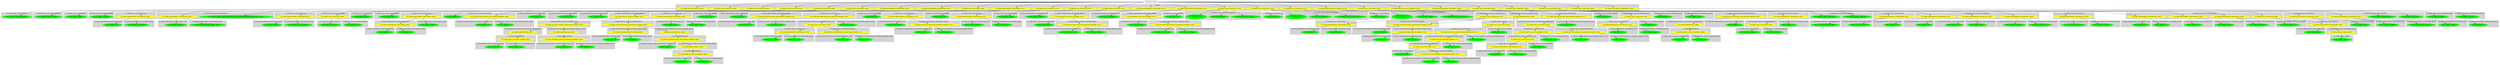 digraph {

subgraph cluster0 {
 node [style=filled,color=white];
 style=filled;
 color=lightgrey;
 label = "CT_PROG";

"NT_EXPR_CALL_FUNCTION_19636"
 [fillcolor = yellow]
"NT_EXPR_CALL_FUNCTION_19639"
 [fillcolor = yellow]
"NT_EXPR_CALL_FUNCTION_19642"
 [fillcolor = yellow]
"NT_EXPR_CALL_FUNCTION_19650"
 [fillcolor = yellow]
"NT_EXPR_CALL_FUNCTION_19657"
 [fillcolor = yellow]
"NT_EXPR_CALL_FUNCTION_19660"
 [fillcolor = yellow]
"NT_EXPR_ASSIGNMENT_OPETATORS_19670"
 [fillcolor = yellow]
"NT_EXPR_ASSIGNMENT_OPETATORS_19673"
 [fillcolor = yellow]
"NT_EXPR_CALL_FUNCTION_19696"
 [fillcolor = yellow]
"NT_EXPR_ASSIGNMENT_OPETATORS_19701"
 [fillcolor = yellow]
"NT_EXPR_CALL_FUNCTION_19706"
 [fillcolor = yellow]
"NT_EXPR_CALL_FUNCTION_19717"
 [fillcolor = yellow]
"NT_EXPR_CALL_FUNCTION_19724"
 [fillcolor = yellow]
"NT_EXPR_ASSIGNMENT_OPETATORS_19729"
 [fillcolor = yellow]
"NT_EXPR_ASSIGNMENT_OPETATORS_19736"
 [fillcolor = yellow]
"NT_EXPR_CALL_FUNCTION_19743"
 [fillcolor = yellow]
"NT_EXPR_CALL_FUNCTION_19748"
 [fillcolor = yellow]
"NT_EXPR_CALL_FUNCTION_19753"
 [fillcolor = yellow]
"NT_EXPR_MINUS_OR_PLUS_BINARY_19758"
 [fillcolor = yellow]
"NT_EXPR_CALL_FUNCTION_19780"
 [fillcolor = yellow]
"NT_EXPR_MINUS_OR_PLUS_BINARY_19795"
 [fillcolor = yellow]
"NT_EXPR_ASSIGNMENT_OPETATORS_19802"
 [fillcolor = yellow]
"NT_EXPR_CALL_FUNCTION_19810"
 [fillcolor = yellow]
"NT_EXPR_CALL_FUNCTION_19818"
 [fillcolor = yellow]
"NT_EXPR_CALL_FUNCTION_19831"
 [fillcolor = yellow]
"NT_EXPR_CALL_FUNCTION_19850"
 [fillcolor = yellow]
"NT_EXPR_DOLLAR_AT_OPERATORS_19859"
 [fillcolor = yellow]
}
"NT_PROG_19635"->"NT_EXPR_CALL_FUNCTION_19636"
subgraph cluster1 {
 node [style=filled,color=white];
 style=filled;
 color=lightgrey;
 label = "CT_EXPR_CALL_FUNCTION_ID";

"NT_ID_19637< install.packages >"
 [fillcolor = green]
}
subgraph cluster2 {
 node [style=filled,color=white];
 style=filled;
 color=lightgrey;
 label = "CT_EXPR_CALL_FUNCTION_PARAMS";

"NT_STRING_19638< metafor >"
 [fillcolor = green]
}
"NT_EXPR_CALL_FUNCTION_19636"->"NT_ID_19637< install.packages >"
"NT_EXPR_CALL_FUNCTION_19636"->"NT_STRING_19638< metafor >"
"NT_PROG_19635"->"NT_EXPR_CALL_FUNCTION_19639"
subgraph cluster3 {
 node [style=filled,color=white];
 style=filled;
 color=lightgrey;
 label = "CT_EXPR_CALL_FUNCTION_ID";

"NT_ID_19640< library >"
 [fillcolor = green]
}
subgraph cluster4 {
 node [style=filled,color=white];
 style=filled;
 color=lightgrey;
 label = "CT_EXPR_CALL_FUNCTION_PARAMS";

"NT_ID_19641< metafor >"
 [fillcolor = green]
}
"NT_EXPR_CALL_FUNCTION_19639"->"NT_ID_19640< library >"
"NT_EXPR_CALL_FUNCTION_19639"->"NT_ID_19641< metafor >"
"NT_PROG_19635"->"NT_EXPR_CALL_FUNCTION_19642"
subgraph cluster5 {
 node [style=filled,color=white];
 style=filled;
 color=lightgrey;
 label = "CT_EXPR_CALL_FUNCTION_ID";

"NT_EXPR_ASSIGNMENT_OPETATORS_19643"
 [fillcolor = yellow]
}
subgraph cluster6 {
 node [style=filled,color=white];
 style=filled;
 color=lightgrey;
 label = "CT_EXPR_CALL_FUNCTION_PARAMS";

"NT_STRING_19646< http://www.uvm.edu/~dhowell/methods8/DataFiles/Tab17-2.dat >"
 [fillcolor = green]
"NT_EXPR_ASSIGNMENT_OPETATORS_19647"
 [fillcolor = yellow]
}
"NT_EXPR_CALL_FUNCTION_19642"->"NT_EXPR_ASSIGNMENT_OPETATORS_19643"
subgraph cluster7 {
 node [style=filled,color=white];
 style=filled;
 color=lightgrey;
 label = "CT_EXPR_ASSIGNMENT_OPETATORS_LEFT";

"NT_ID_19644< dat >"
 [fillcolor = green]
}
subgraph cluster8 {
 node [style=filled,color=white];
 style=filled;
 color=lightgrey;
 label = "CT_EXPR_ASSIGNMENT_OPETATORS_RIGHT";

"NT_ID_19645< read.table >"
 [fillcolor = green]
}
"NT_EXPR_ASSIGNMENT_OPETATORS_19643"->"NT_ID_19644< dat >"
"NT_EXPR_ASSIGNMENT_OPETATORS_19643"->"NT_ID_19645< read.table >"
"NT_EXPR_CALL_FUNCTION_19642"->"NT_STRING_19646< http://www.uvm.edu/~dhowell/methods8/DataFiles/Tab17-2.dat >"
"NT_EXPR_CALL_FUNCTION_19642"->"NT_EXPR_ASSIGNMENT_OPETATORS_19647"
subgraph cluster9 {
 node [style=filled,color=white];
 style=filled;
 color=lightgrey;
 label = "CT_EXPR_ASSIGNMENT_OPETATORS_LEFT";

"NT_ID_19648< header >"
 [fillcolor = green]
}
subgraph cluster10 {
 node [style=filled,color=white];
 style=filled;
 color=lightgrey;
 label = "CT_EXPR_ASSIGNMENT_OPETATORS_RIGHT";

"NT_LITERALSPECIFIER_19649< TRUE >"
 [fillcolor = green]
}
"NT_EXPR_ASSIGNMENT_OPETATORS_19647"->"NT_ID_19648< header >"
"NT_EXPR_ASSIGNMENT_OPETATORS_19647"->"NT_LITERALSPECIFIER_19649< TRUE >"
"NT_PROG_19635"->"NT_EXPR_CALL_FUNCTION_19650"
subgraph cluster11 {
 node [style=filled,color=white];
 style=filled;
 color=lightgrey;
 label = "CT_EXPR_CALL_FUNCTION_ID";

"NT_EXPR_ASSIGNMENT_OPETATORS_19651"
 [fillcolor = yellow]
}
subgraph cluster12 {
 node [style=filled,color=white];
 style=filled;
 color=lightgrey;
 label = "CT_EXPR_CALL_FUNCTION_PARAMS";

"NT_EXPR_CALL_FUNCTION_19654"
 [fillcolor = yellow]
}
"NT_EXPR_CALL_FUNCTION_19650"->"NT_EXPR_ASSIGNMENT_OPETATORS_19651"
subgraph cluster13 {
 node [style=filled,color=white];
 style=filled;
 color=lightgrey;
 label = "CT_EXPR_ASSIGNMENT_OPETATORS_LEFT";

"NT_ID_19652< dat2 >"
 [fillcolor = green]
}
subgraph cluster14 {
 node [style=filled,color=white];
 style=filled;
 color=lightgrey;
 label = "CT_EXPR_ASSIGNMENT_OPETATORS_RIGHT";

"NT_ID_19653< as.data.frame >"
 [fillcolor = green]
}
"NT_EXPR_ASSIGNMENT_OPETATORS_19651"->"NT_ID_19652< dat2 >"
"NT_EXPR_ASSIGNMENT_OPETATORS_19651"->"NT_ID_19653< as.data.frame >"
"NT_EXPR_CALL_FUNCTION_19650"->"NT_EXPR_CALL_FUNCTION_19654"
subgraph cluster15 {
 node [style=filled,color=white];
 style=filled;
 color=lightgrey;
 label = "CT_EXPR_CALL_FUNCTION_ID";

"NT_ID_19655< na.omit >"
 [fillcolor = green]
}
subgraph cluster16 {
 node [style=filled,color=white];
 style=filled;
 color=lightgrey;
 label = "CT_EXPR_CALL_FUNCTION_PARAMS";

"NT_ID_19656< dat >"
 [fillcolor = green]
}
"NT_EXPR_CALL_FUNCTION_19654"->"NT_ID_19655< na.omit >"
"NT_EXPR_CALL_FUNCTION_19654"->"NT_ID_19656< dat >"
"NT_PROG_19635"->"NT_EXPR_CALL_FUNCTION_19657"
subgraph cluster17 {
 node [style=filled,color=white];
 style=filled;
 color=lightgrey;
 label = "CT_EXPR_CALL_FUNCTION_ID";

"NT_ID_19658< attach >"
 [fillcolor = green]
}
subgraph cluster18 {
 node [style=filled,color=white];
 style=filled;
 color=lightgrey;
 label = "CT_EXPR_CALL_FUNCTION_PARAMS";

"NT_ID_19659< dat2 >"
 [fillcolor = green]
}
"NT_EXPR_CALL_FUNCTION_19657"->"NT_ID_19658< attach >"
"NT_EXPR_CALL_FUNCTION_19657"->"NT_ID_19659< dat2 >"
"NT_PROG_19635"->"NT_EXPR_CALL_FUNCTION_19660"
subgraph cluster19 {
 node [style=filled,color=white];
 style=filled;
 color=lightgrey;
 label = "CT_EXPR_CALL_FUNCTION_ID";

"NT_EXPR_ASSIGNMENT_OPETATORS_19661"
 [fillcolor = yellow]
}
subgraph cluster20 {
 node [style=filled,color=white];
 style=filled;
 color=lightgrey;
 label = "CT_EXPR_CALL_FUNCTION_PARAMS";

"NT_EXPR_MULTIPLICATION_OR_DIVISION_BINARY_19666"
 [fillcolor = yellow]
"NT_INT_19669< 0 >"
 [fillcolor = green]
}
"NT_EXPR_CALL_FUNCTION_19660"->"NT_EXPR_ASSIGNMENT_OPETATORS_19661"
subgraph cluster21 {
 node [style=filled,color=white];
 style=filled;
 color=lightgrey;
 label = "CT_EXPR_ASSIGNMENT_OPETATORS_LEFT";

"NT_EXPR_ASSIGNMENT_OPETATORS_19662"
 [fillcolor = yellow]
}
subgraph cluster22 {
 node [style=filled,color=white];
 style=filled;
 color=lightgrey;
 label = "CT_EXPR_ASSIGNMENT_OPETATORS_RIGHT";

"NT_ID_19665< round >"
 [fillcolor = green]
}
"NT_EXPR_ASSIGNMENT_OPETATORS_19661"->"NT_EXPR_ASSIGNMENT_OPETATORS_19662"
subgraph cluster23 {
 node [style=filled,color=white];
 style=filled;
 color=lightgrey;
 label = "CT_EXPR_ASSIGNMENT_OPETATORS_LEFT";

"NT_ID_19663< n1 >"
 [fillcolor = green]
}
subgraph cluster24 {
 node [style=filled,color=white];
 style=filled;
 color=lightgrey;
 label = "CT_EXPR_ASSIGNMENT_OPETATORS_RIGHT";

"NT_ID_19664< n2 >"
 [fillcolor = green]
}
"NT_EXPR_ASSIGNMENT_OPETATORS_19662"->"NT_ID_19663< n1 >"
"NT_EXPR_ASSIGNMENT_OPETATORS_19662"->"NT_ID_19664< n2 >"
"NT_EXPR_ASSIGNMENT_OPETATORS_19661"->"NT_ID_19665< round >"
"NT_EXPR_CALL_FUNCTION_19660"->"NT_EXPR_MULTIPLICATION_OR_DIVISION_BINARY_19666"
subgraph cluster25 {
 node [style=filled,color=white];
 style=filled;
 color=lightgrey;
 label = "CT_EXPR_MULTIPLICATION_OR_DIVISION_BINARY_LEFT";

"NT_ID_19667< N >"
 [fillcolor = green]
}
subgraph cluster26 {
 node [style=filled,color=white];
 style=filled;
 color=lightgrey;
 label = "CT_EXPR_MULTIPLICATION_OR_DIVISION_BINARY_RIGHT";

"NT_INT_19668< 2 >"
 [fillcolor = green]
}
"NT_EXPR_MULTIPLICATION_OR_DIVISION_BINARY_19666"->"NT_ID_19667< N >"
"NT_EXPR_MULTIPLICATION_OR_DIVISION_BINARY_19666"->"NT_INT_19668< 2 >"
"NT_EXPR_CALL_FUNCTION_19660"->"NT_INT_19669< 0 >"
"NT_PROG_19635"->"NT_EXPR_ASSIGNMENT_OPETATORS_19670"
subgraph cluster27 {
 node [style=filled,color=white];
 style=filled;
 color=lightgrey;
 label = "CT_EXPR_ASSIGNMENT_OPETATORS_LEFT";

"NT_ID_19671< d >"
 [fillcolor = green]
}
subgraph cluster28 {
 node [style=filled,color=white];
 style=filled;
 color=lightgrey;
 label = "CT_EXPR_ASSIGNMENT_OPETATORS_RIGHT";

"NT_ID_19672< ES2 >"
 [fillcolor = green]
}
"NT_EXPR_ASSIGNMENT_OPETATORS_19670"->"NT_ID_19671< d >"
"NT_EXPR_ASSIGNMENT_OPETATORS_19670"->"NT_ID_19672< ES2 >"
"NT_PROG_19635"->"NT_EXPR_ASSIGNMENT_OPETATORS_19673"
subgraph cluster29 {
 node [style=filled,color=white];
 style=filled;
 color=lightgrey;
 label = "CT_EXPR_ASSIGNMENT_OPETATORS_LEFT";

"NT_ID_19674< vard >"
 [fillcolor = green]
}
subgraph cluster30 {
 node [style=filled,color=white];
 style=filled;
 color=lightgrey;
 label = "CT_EXPR_ASSIGNMENT_OPETATORS_RIGHT";

"NT_EXPR_MINUS_OR_PLUS_BINARY_19675"
 [fillcolor = yellow]
}
"NT_EXPR_ASSIGNMENT_OPETATORS_19673"->"NT_ID_19674< vard >"
"NT_EXPR_ASSIGNMENT_OPETATORS_19673"->"NT_EXPR_MINUS_OR_PLUS_BINARY_19675"
subgraph cluster31 {
 node [style=filled,color=white];
 style=filled;
 color=lightgrey;
 label = "CT_EXPR_MINUS_OR_PLUS_BINARY_LEFT";

"NT_EXPR_MULTIPLICATION_OR_DIVISION_BINARY_19676"
 [fillcolor = yellow]
}
subgraph cluster32 {
 node [style=filled,color=white];
 style=filled;
 color=lightgrey;
 label = "CT_EXPR_MINUS_OR_PLUS_BINARY_RIGHT";

"NT_EXPR_MULTIPLICATION_OR_DIVISION_BINARY_19685"
 [fillcolor = yellow]
}
"NT_EXPR_MINUS_OR_PLUS_BINARY_19675"->"NT_EXPR_MULTIPLICATION_OR_DIVISION_BINARY_19676"
subgraph cluster33 {
 node [style=filled,color=white];
 style=filled;
 color=lightgrey;
 label = "CT_EXPR_MULTIPLICATION_OR_DIVISION_BINARY_LEFT";

"NT_EXPR_PARENTHESIS_19677"
 [fillcolor = yellow]
}
subgraph cluster34 {
 node [style=filled,color=white];
 style=filled;
 color=lightgrey;
 label = "CT_EXPR_MULTIPLICATION_OR_DIVISION_BINARY_RIGHT";

"NT_EXPR_PARENTHESIS_19681"
 [fillcolor = yellow]
}
"NT_EXPR_MULTIPLICATION_OR_DIVISION_BINARY_19676"->"NT_EXPR_PARENTHESIS_19677"
subgraph cluster35 {
 node [style=filled,color=white];
 style=filled;
 color=lightgrey;
 label = "CT_EXPR_PARENTHESIS";

"NT_EXPR_MINUS_OR_PLUS_BINARY_19678"
 [fillcolor = yellow]
}
"NT_EXPR_PARENTHESIS_19677"->"NT_EXPR_MINUS_OR_PLUS_BINARY_19678"
subgraph cluster36 {
 node [style=filled,color=white];
 style=filled;
 color=lightgrey;
 label = "CT_EXPR_MINUS_OR_PLUS_BINARY_LEFT";

"NT_ID_19679< n1 >"
 [fillcolor = green]
}
subgraph cluster37 {
 node [style=filled,color=white];
 style=filled;
 color=lightgrey;
 label = "CT_EXPR_MINUS_OR_PLUS_BINARY_RIGHT";

"NT_ID_19680< n2 >"
 [fillcolor = green]
}
"NT_EXPR_MINUS_OR_PLUS_BINARY_19678"->"NT_ID_19679< n1 >"
"NT_EXPR_MINUS_OR_PLUS_BINARY_19678"->"NT_ID_19680< n2 >"
"NT_EXPR_MULTIPLICATION_OR_DIVISION_BINARY_19676"->"NT_EXPR_PARENTHESIS_19681"
subgraph cluster38 {
 node [style=filled,color=white];
 style=filled;
 color=lightgrey;
 label = "CT_EXPR_PARENTHESIS";

"NT_EXPR_MULTIPLICATION_OR_DIVISION_BINARY_19682"
 [fillcolor = yellow]
}
"NT_EXPR_PARENTHESIS_19681"->"NT_EXPR_MULTIPLICATION_OR_DIVISION_BINARY_19682"
subgraph cluster39 {
 node [style=filled,color=white];
 style=filled;
 color=lightgrey;
 label = "CT_EXPR_MULTIPLICATION_OR_DIVISION_BINARY_LEFT";

"NT_ID_19683< n1 >"
 [fillcolor = green]
}
subgraph cluster40 {
 node [style=filled,color=white];
 style=filled;
 color=lightgrey;
 label = "CT_EXPR_MULTIPLICATION_OR_DIVISION_BINARY_RIGHT";

"NT_ID_19684< n2 >"
 [fillcolor = green]
}
"NT_EXPR_MULTIPLICATION_OR_DIVISION_BINARY_19682"->"NT_ID_19683< n1 >"
"NT_EXPR_MULTIPLICATION_OR_DIVISION_BINARY_19682"->"NT_ID_19684< n2 >"
"NT_EXPR_MINUS_OR_PLUS_BINARY_19675"->"NT_EXPR_MULTIPLICATION_OR_DIVISION_BINARY_19685"
subgraph cluster41 {
 node [style=filled,color=white];
 style=filled;
 color=lightgrey;
 label = "CT_EXPR_MULTIPLICATION_OR_DIVISION_BINARY_LEFT";

"NT_EXPR_EXPONENTIATION_BINARY_19686"
 [fillcolor = yellow]
}
subgraph cluster42 {
 node [style=filled,color=white];
 style=filled;
 color=lightgrey;
 label = "CT_EXPR_MULTIPLICATION_OR_DIVISION_BINARY_RIGHT";

"NT_EXPR_PARENTHESIS_19689"
 [fillcolor = yellow]
}
"NT_EXPR_MULTIPLICATION_OR_DIVISION_BINARY_19685"->"NT_EXPR_EXPONENTIATION_BINARY_19686"
subgraph cluster43 {
 node [style=filled,color=white];
 style=filled;
 color=lightgrey;
 label = "CT_EXPR_EXPONENTIATION_BINARY_LEFT";

"NT_ID_19687< d >"
 [fillcolor = green]
}
subgraph cluster44 {
 node [style=filled,color=white];
 style=filled;
 color=lightgrey;
 label = "CT_EXPR_EXPONENTIATION_BINARY_RIGHT";

"NT_INT_19688< 2 >"
 [fillcolor = green]
}
"NT_EXPR_EXPONENTIATION_BINARY_19686"->"NT_ID_19687< d >"
"NT_EXPR_EXPONENTIATION_BINARY_19686"->"NT_INT_19688< 2 >"
"NT_EXPR_MULTIPLICATION_OR_DIVISION_BINARY_19685"->"NT_EXPR_PARENTHESIS_19689"
subgraph cluster45 {
 node [style=filled,color=white];
 style=filled;
 color=lightgrey;
 label = "CT_EXPR_PARENTHESIS";

"NT_EXPR_MULTIPLICATION_OR_DIVISION_BINARY_19690"
 [fillcolor = yellow]
}
"NT_EXPR_PARENTHESIS_19689"->"NT_EXPR_MULTIPLICATION_OR_DIVISION_BINARY_19690"
subgraph cluster46 {
 node [style=filled,color=white];
 style=filled;
 color=lightgrey;
 label = "CT_EXPR_MULTIPLICATION_OR_DIVISION_BINARY_LEFT";

"NT_INT_19691< 2 >"
 [fillcolor = green]
}
subgraph cluster47 {
 node [style=filled,color=white];
 style=filled;
 color=lightgrey;
 label = "CT_EXPR_MULTIPLICATION_OR_DIVISION_BINARY_RIGHT";

"NT_EXPR_PARENTHESIS_19692"
 [fillcolor = yellow]
}
"NT_EXPR_MULTIPLICATION_OR_DIVISION_BINARY_19690"->"NT_INT_19691< 2 >"
"NT_EXPR_MULTIPLICATION_OR_DIVISION_BINARY_19690"->"NT_EXPR_PARENTHESIS_19692"
subgraph cluster48 {
 node [style=filled,color=white];
 style=filled;
 color=lightgrey;
 label = "CT_EXPR_PARENTHESIS";

"NT_EXPR_MINUS_OR_PLUS_BINARY_19693"
 [fillcolor = yellow]
}
"NT_EXPR_PARENTHESIS_19692"->"NT_EXPR_MINUS_OR_PLUS_BINARY_19693"
subgraph cluster49 {
 node [style=filled,color=white];
 style=filled;
 color=lightgrey;
 label = "CT_EXPR_MINUS_OR_PLUS_BINARY_LEFT";

"NT_ID_19694< n1 >"
 [fillcolor = green]
}
subgraph cluster50 {
 node [style=filled,color=white];
 style=filled;
 color=lightgrey;
 label = "CT_EXPR_MINUS_OR_PLUS_BINARY_RIGHT";

"NT_ID_19695< n2 >"
 [fillcolor = green]
}
"NT_EXPR_MINUS_OR_PLUS_BINARY_19693"->"NT_ID_19694< n1 >"
"NT_EXPR_MINUS_OR_PLUS_BINARY_19693"->"NT_ID_19695< n2 >"
"NT_PROG_19635"->"NT_EXPR_CALL_FUNCTION_19696"
subgraph cluster51 {
 node [style=filled,color=white];
 style=filled;
 color=lightgrey;
 label = "CT_EXPR_CALL_FUNCTION_ID";

"NT_EXPR_ASSIGNMENT_OPETATORS_19697"
 [fillcolor = yellow]
}
subgraph cluster52 {
 node [style=filled,color=white];
 style=filled;
 color=lightgrey;
 label = "CT_EXPR_CALL_FUNCTION_PARAMS";

"NT_ID_19700< vard >"
 [fillcolor = green]
}
"NT_EXPR_CALL_FUNCTION_19696"->"NT_EXPR_ASSIGNMENT_OPETATORS_19697"
subgraph cluster53 {
 node [style=filled,color=white];
 style=filled;
 color=lightgrey;
 label = "CT_EXPR_ASSIGNMENT_OPETATORS_LEFT";

"NT_ID_19698< SEd >"
 [fillcolor = green]
}
subgraph cluster54 {
 node [style=filled,color=white];
 style=filled;
 color=lightgrey;
 label = "CT_EXPR_ASSIGNMENT_OPETATORS_RIGHT";

"NT_ID_19699< sqrt >"
 [fillcolor = green]
}
"NT_EXPR_ASSIGNMENT_OPETATORS_19697"->"NT_ID_19698< SEd >"
"NT_EXPR_ASSIGNMENT_OPETATORS_19697"->"NT_ID_19699< sqrt >"
"NT_EXPR_CALL_FUNCTION_19696"->"NT_ID_19700< vard >"
"NT_PROG_19635"->"NT_EXPR_ASSIGNMENT_OPETATORS_19701"
subgraph cluster55 {
 node [style=filled,color=white];
 style=filled;
 color=lightgrey;
 label = "CT_EXPR_ASSIGNMENT_OPETATORS_LEFT";

"NT_ID_19702< W >"
 [fillcolor = green]
}
subgraph cluster56 {
 node [style=filled,color=white];
 style=filled;
 color=lightgrey;
 label = "CT_EXPR_ASSIGNMENT_OPETATORS_RIGHT";

"NT_EXPR_MULTIPLICATION_OR_DIVISION_BINARY_19703"
 [fillcolor = yellow]
}
"NT_EXPR_ASSIGNMENT_OPETATORS_19701"->"NT_ID_19702< W >"
"NT_EXPR_ASSIGNMENT_OPETATORS_19701"->"NT_EXPR_MULTIPLICATION_OR_DIVISION_BINARY_19703"
subgraph cluster57 {
 node [style=filled,color=white];
 style=filled;
 color=lightgrey;
 label = "CT_EXPR_MULTIPLICATION_OR_DIVISION_BINARY_LEFT";

"NT_INT_19704< 1 >"
 [fillcolor = green]
}
subgraph cluster58 {
 node [style=filled,color=white];
 style=filled;
 color=lightgrey;
 label = "CT_EXPR_MULTIPLICATION_OR_DIVISION_BINARY_RIGHT";

"NT_ID_19705< vard >"
 [fillcolor = green]
}
"NT_EXPR_MULTIPLICATION_OR_DIVISION_BINARY_19703"->"NT_INT_19704< 1 >"
"NT_EXPR_MULTIPLICATION_OR_DIVISION_BINARY_19703"->"NT_ID_19705< vard >"
"NT_PROG_19635"->"NT_EXPR_CALL_FUNCTION_19706"
subgraph cluster59 {
 node [style=filled,color=white];
 style=filled;
 color=lightgrey;
 label = "CT_EXPR_CALL_FUNCTION_ID";

"NT_EXPR_MULTIPLICATION_OR_DIVISION_BINARY_19707"
 [fillcolor = yellow]
}
subgraph cluster60 {
 node [style=filled,color=white];
 style=filled;
 color=lightgrey;
 label = "CT_EXPR_CALL_FUNCTION_PARAMS";

"NT_ID_19716< W >"
 [fillcolor = green]
}
"NT_EXPR_CALL_FUNCTION_19706"->"NT_EXPR_MULTIPLICATION_OR_DIVISION_BINARY_19707"
subgraph cluster61 {
 node [style=filled,color=white];
 style=filled;
 color=lightgrey;
 label = "CT_EXPR_MULTIPLICATION_OR_DIVISION_BINARY_LEFT";

"NT_EXPR_CALL_FUNCTION_19708"
 [fillcolor = yellow]
}
subgraph cluster62 {
 node [style=filled,color=white];
 style=filled;
 color=lightgrey;
 label = "CT_EXPR_MULTIPLICATION_OR_DIVISION_BINARY_RIGHT";

"NT_ID_19715< sum >"
 [fillcolor = green]
}
"NT_EXPR_MULTIPLICATION_OR_DIVISION_BINARY_19707"->"NT_EXPR_CALL_FUNCTION_19708"
subgraph cluster63 {
 node [style=filled,color=white];
 style=filled;
 color=lightgrey;
 label = "CT_EXPR_CALL_FUNCTION_ID";

"NT_EXPR_ASSIGNMENT_OPETATORS_19709"
 [fillcolor = yellow]
}
subgraph cluster64 {
 node [style=filled,color=white];
 style=filled;
 color=lightgrey;
 label = "CT_EXPR_CALL_FUNCTION_PARAMS";

"NT_EXPR_MULTIPLICATION_OR_DIVISION_BINARY_19712"
 [fillcolor = yellow]
}
"NT_EXPR_CALL_FUNCTION_19708"->"NT_EXPR_ASSIGNMENT_OPETATORS_19709"
subgraph cluster65 {
 node [style=filled,color=white];
 style=filled;
 color=lightgrey;
 label = "CT_EXPR_ASSIGNMENT_OPETATORS_LEFT";

"NT_ID_19710< dbar >"
 [fillcolor = green]
}
subgraph cluster66 {
 node [style=filled,color=white];
 style=filled;
 color=lightgrey;
 label = "CT_EXPR_ASSIGNMENT_OPETATORS_RIGHT";

"NT_ID_19711< sum >"
 [fillcolor = green]
}
"NT_EXPR_ASSIGNMENT_OPETATORS_19709"->"NT_ID_19710< dbar >"
"NT_EXPR_ASSIGNMENT_OPETATORS_19709"->"NT_ID_19711< sum >"
"NT_EXPR_CALL_FUNCTION_19708"->"NT_EXPR_MULTIPLICATION_OR_DIVISION_BINARY_19712"
subgraph cluster67 {
 node [style=filled,color=white];
 style=filled;
 color=lightgrey;
 label = "CT_EXPR_MULTIPLICATION_OR_DIVISION_BINARY_LEFT";

"NT_ID_19713< W >"
 [fillcolor = green]
}
subgraph cluster68 {
 node [style=filled,color=white];
 style=filled;
 color=lightgrey;
 label = "CT_EXPR_MULTIPLICATION_OR_DIVISION_BINARY_RIGHT";

"NT_ID_19714< d >"
 [fillcolor = green]
}
"NT_EXPR_MULTIPLICATION_OR_DIVISION_BINARY_19712"->"NT_ID_19713< W >"
"NT_EXPR_MULTIPLICATION_OR_DIVISION_BINARY_19712"->"NT_ID_19714< d >"
"NT_EXPR_MULTIPLICATION_OR_DIVISION_BINARY_19707"->"NT_ID_19715< sum >"
"NT_EXPR_CALL_FUNCTION_19706"->"NT_ID_19716< W >"
"NT_PROG_19635"->"NT_EXPR_CALL_FUNCTION_19717"
subgraph cluster69 {
 node [style=filled,color=white];
 style=filled;
 color=lightgrey;
 label = "CT_EXPR_CALL_FUNCTION_ID";

"NT_EXPR_ASSIGNMENT_OPETATORS_19718"
 [fillcolor = yellow]
}
subgraph cluster70 {
 node [style=filled,color=white];
 style=filled;
 color=lightgrey;
 label = "CT_EXPR_CALL_FUNCTION_PARAMS";

"NT_ID_19723< W >"
 [fillcolor = green]
}
"NT_EXPR_CALL_FUNCTION_19717"->"NT_EXPR_ASSIGNMENT_OPETATORS_19718"
subgraph cluster71 {
 node [style=filled,color=white];
 style=filled;
 color=lightgrey;
 label = "CT_EXPR_ASSIGNMENT_OPETATORS_LEFT";

"NT_ID_19719< vdbar >"
 [fillcolor = green]
}
subgraph cluster72 {
 node [style=filled,color=white];
 style=filled;
 color=lightgrey;
 label = "CT_EXPR_ASSIGNMENT_OPETATORS_RIGHT";

"NT_EXPR_MULTIPLICATION_OR_DIVISION_BINARY_19720"
 [fillcolor = yellow]
}
"NT_EXPR_ASSIGNMENT_OPETATORS_19718"->"NT_ID_19719< vdbar >"
"NT_EXPR_ASSIGNMENT_OPETATORS_19718"->"NT_EXPR_MULTIPLICATION_OR_DIVISION_BINARY_19720"
subgraph cluster73 {
 node [style=filled,color=white];
 style=filled;
 color=lightgrey;
 label = "CT_EXPR_MULTIPLICATION_OR_DIVISION_BINARY_LEFT";

"NT_INT_19721< 1 >"
 [fillcolor = green]
}
subgraph cluster74 {
 node [style=filled,color=white];
 style=filled;
 color=lightgrey;
 label = "CT_EXPR_MULTIPLICATION_OR_DIVISION_BINARY_RIGHT";

"NT_ID_19722< sum >"
 [fillcolor = green]
}
"NT_EXPR_MULTIPLICATION_OR_DIVISION_BINARY_19720"->"NT_INT_19721< 1 >"
"NT_EXPR_MULTIPLICATION_OR_DIVISION_BINARY_19720"->"NT_ID_19722< sum >"
"NT_EXPR_CALL_FUNCTION_19717"->"NT_ID_19723< W >"
"NT_PROG_19635"->"NT_EXPR_CALL_FUNCTION_19724"
subgraph cluster75 {
 node [style=filled,color=white];
 style=filled;
 color=lightgrey;
 label = "CT_EXPR_CALL_FUNCTION_ID";

"NT_EXPR_ASSIGNMENT_OPETATORS_19725"
 [fillcolor = yellow]
}
subgraph cluster76 {
 node [style=filled,color=white];
 style=filled;
 color=lightgrey;
 label = "CT_EXPR_CALL_FUNCTION_PARAMS";

"NT_ID_19728< vdbar >"
 [fillcolor = green]
}
"NT_EXPR_CALL_FUNCTION_19724"->"NT_EXPR_ASSIGNMENT_OPETATORS_19725"
subgraph cluster77 {
 node [style=filled,color=white];
 style=filled;
 color=lightgrey;
 label = "CT_EXPR_ASSIGNMENT_OPETATORS_LEFT";

"NT_ID_19726< SEdbar >"
 [fillcolor = green]
}
subgraph cluster78 {
 node [style=filled,color=white];
 style=filled;
 color=lightgrey;
 label = "CT_EXPR_ASSIGNMENT_OPETATORS_RIGHT";

"NT_ID_19727< sqrt >"
 [fillcolor = green]
}
"NT_EXPR_ASSIGNMENT_OPETATORS_19725"->"NT_ID_19726< SEdbar >"
"NT_EXPR_ASSIGNMENT_OPETATORS_19725"->"NT_ID_19727< sqrt >"
"NT_EXPR_CALL_FUNCTION_19724"->"NT_ID_19728< vdbar >"
"NT_PROG_19635"->"NT_EXPR_ASSIGNMENT_OPETATORS_19729"
subgraph cluster79 {
 node [style=filled,color=white];
 style=filled;
 color=lightgrey;
 label = "CT_EXPR_ASSIGNMENT_OPETATORS_LEFT";

"NT_ID_19730< CIlower >"
 [fillcolor = green]
}
subgraph cluster80 {
 node [style=filled,color=white];
 style=filled;
 color=lightgrey;
 label = "CT_EXPR_ASSIGNMENT_OPETATORS_RIGHT";

"NT_EXPR_MINUS_OR_PLUS_BINARY_19731"
 [fillcolor = yellow]
}
"NT_EXPR_ASSIGNMENT_OPETATORS_19729"->"NT_ID_19730< CIlower >"
"NT_EXPR_ASSIGNMENT_OPETATORS_19729"->"NT_EXPR_MINUS_OR_PLUS_BINARY_19731"
subgraph cluster81 {
 node [style=filled,color=white];
 style=filled;
 color=lightgrey;
 label = "CT_EXPR_MINUS_OR_PLUS_BINARY_LEFT";

"NT_ID_19732< dbar >"
 [fillcolor = green]
}
subgraph cluster82 {
 node [style=filled,color=white];
 style=filled;
 color=lightgrey;
 label = "CT_EXPR_MINUS_OR_PLUS_BINARY_RIGHT";

"NT_EXPR_MULTIPLICATION_OR_DIVISION_BINARY_19733"
 [fillcolor = yellow]
}
"NT_EXPR_MINUS_OR_PLUS_BINARY_19731"->"NT_ID_19732< dbar >"
"NT_EXPR_MINUS_OR_PLUS_BINARY_19731"->"NT_EXPR_MULTIPLICATION_OR_DIVISION_BINARY_19733"
subgraph cluster83 {
 node [style=filled,color=white];
 style=filled;
 color=lightgrey;
 label = "CT_EXPR_MULTIPLICATION_OR_DIVISION_BINARY_LEFT";

"NT_FLOAT_19734< 1.96 >"
 [fillcolor = green]
}
subgraph cluster84 {
 node [style=filled,color=white];
 style=filled;
 color=lightgrey;
 label = "CT_EXPR_MULTIPLICATION_OR_DIVISION_BINARY_RIGHT";

"NT_ID_19735< SEdbar >"
 [fillcolor = green]
}
"NT_EXPR_MULTIPLICATION_OR_DIVISION_BINARY_19733"->"NT_FLOAT_19734< 1.96 >"
"NT_EXPR_MULTIPLICATION_OR_DIVISION_BINARY_19733"->"NT_ID_19735< SEdbar >"
"NT_PROG_19635"->"NT_EXPR_ASSIGNMENT_OPETATORS_19736"
subgraph cluster85 {
 node [style=filled,color=white];
 style=filled;
 color=lightgrey;
 label = "CT_EXPR_ASSIGNMENT_OPETATORS_LEFT";

"NT_ID_19737< CIupper >"
 [fillcolor = green]
}
subgraph cluster86 {
 node [style=filled,color=white];
 style=filled;
 color=lightgrey;
 label = "CT_EXPR_ASSIGNMENT_OPETATORS_RIGHT";

"NT_EXPR_MINUS_OR_PLUS_BINARY_19738"
 [fillcolor = yellow]
}
"NT_EXPR_ASSIGNMENT_OPETATORS_19736"->"NT_ID_19737< CIupper >"
"NT_EXPR_ASSIGNMENT_OPETATORS_19736"->"NT_EXPR_MINUS_OR_PLUS_BINARY_19738"
subgraph cluster87 {
 node [style=filled,color=white];
 style=filled;
 color=lightgrey;
 label = "CT_EXPR_MINUS_OR_PLUS_BINARY_LEFT";

"NT_ID_19739< dbar >"
 [fillcolor = green]
}
subgraph cluster88 {
 node [style=filled,color=white];
 style=filled;
 color=lightgrey;
 label = "CT_EXPR_MINUS_OR_PLUS_BINARY_RIGHT";

"NT_EXPR_MULTIPLICATION_OR_DIVISION_BINARY_19740"
 [fillcolor = yellow]
}
"NT_EXPR_MINUS_OR_PLUS_BINARY_19738"->"NT_ID_19739< dbar >"
"NT_EXPR_MINUS_OR_PLUS_BINARY_19738"->"NT_EXPR_MULTIPLICATION_OR_DIVISION_BINARY_19740"
subgraph cluster89 {
 node [style=filled,color=white];
 style=filled;
 color=lightgrey;
 label = "CT_EXPR_MULTIPLICATION_OR_DIVISION_BINARY_LEFT";

"NT_FLOAT_19741< 1.96 >"
 [fillcolor = green]
}
subgraph cluster90 {
 node [style=filled,color=white];
 style=filled;
 color=lightgrey;
 label = "CT_EXPR_MULTIPLICATION_OR_DIVISION_BINARY_RIGHT";

"NT_ID_19742< SEdbar >"
 [fillcolor = green]
}
"NT_EXPR_MULTIPLICATION_OR_DIVISION_BINARY_19740"->"NT_FLOAT_19741< 1.96 >"
"NT_EXPR_MULTIPLICATION_OR_DIVISION_BINARY_19740"->"NT_ID_19742< SEdbar >"
"NT_PROG_19635"->"NT_EXPR_CALL_FUNCTION_19743"
subgraph cluster91 {
 node [style=filled,color=white];
 style=filled;
 color=lightgrey;
 label = "CT_EXPR_CALL_FUNCTION_ID";

"NT_ID_19744< cat >"
 [fillcolor = green]
}
subgraph cluster92 {
 node [style=filled,color=white];
 style=filled;
 color=lightgrey;
 label = "CT_EXPR_CALL_FUNCTION_PARAMS";

"NT_STRING_19745< mean d =  >"
 [fillcolor = green]
"NT_ID_19746< dbar >"
 [fillcolor = green]
"NT_STRING_19747< \n >"
 [fillcolor = green]
}
"NT_EXPR_CALL_FUNCTION_19743"->"NT_ID_19744< cat >"
"NT_EXPR_CALL_FUNCTION_19743"->"NT_STRING_19745< mean d =  >"
"NT_EXPR_CALL_FUNCTION_19743"->"NT_ID_19746< dbar >"
"NT_EXPR_CALL_FUNCTION_19743"->"NT_STRING_19747< \n >"
"NT_PROG_19635"->"NT_EXPR_CALL_FUNCTION_19748"
subgraph cluster93 {
 node [style=filled,color=white];
 style=filled;
 color=lightgrey;
 label = "CT_EXPR_CALL_FUNCTION_ID";

"NT_ID_19749< cat >"
 [fillcolor = green]
}
subgraph cluster94 {
 node [style=filled,color=white];
 style=filled;
 color=lightgrey;
 label = "CT_EXPR_CALL_FUNCTION_PARAMS";

"NT_STRING_19750< Lower limit =  >"
 [fillcolor = green]
"NT_ID_19751< CIlower >"
 [fillcolor = green]
"NT_STRING_19752< \n >"
 [fillcolor = green]
}
"NT_EXPR_CALL_FUNCTION_19748"->"NT_ID_19749< cat >"
"NT_EXPR_CALL_FUNCTION_19748"->"NT_STRING_19750< Lower limit =  >"
"NT_EXPR_CALL_FUNCTION_19748"->"NT_ID_19751< CIlower >"
"NT_EXPR_CALL_FUNCTION_19748"->"NT_STRING_19752< \n >"
"NT_PROG_19635"->"NT_EXPR_CALL_FUNCTION_19753"
subgraph cluster95 {
 node [style=filled,color=white];
 style=filled;
 color=lightgrey;
 label = "CT_EXPR_CALL_FUNCTION_ID";

"NT_ID_19754< cat >"
 [fillcolor = green]
}
subgraph cluster96 {
 node [style=filled,color=white];
 style=filled;
 color=lightgrey;
 label = "CT_EXPR_CALL_FUNCTION_PARAMS";

"NT_STRING_19755< Lower limit =  >"
 [fillcolor = green]
"NT_ID_19756< CIupper >"
 [fillcolor = green]
"NT_STRING_19757< \n >"
 [fillcolor = green]
}
"NT_EXPR_CALL_FUNCTION_19753"->"NT_ID_19754< cat >"
"NT_EXPR_CALL_FUNCTION_19753"->"NT_STRING_19755< Lower limit =  >"
"NT_EXPR_CALL_FUNCTION_19753"->"NT_ID_19756< CIupper >"
"NT_EXPR_CALL_FUNCTION_19753"->"NT_STRING_19757< \n >"
"NT_PROG_19635"->"NT_EXPR_MINUS_OR_PLUS_BINARY_19758"
subgraph cluster97 {
 node [style=filled,color=white];
 style=filled;
 color=lightgrey;
 label = "CT_EXPR_MINUS_OR_PLUS_BINARY_LEFT";

"NT_EXPR_CALL_FUNCTION_19759"
 [fillcolor = yellow]
}
subgraph cluster98 {
 node [style=filled,color=white];
 style=filled;
 color=lightgrey;
 label = "CT_EXPR_MINUS_OR_PLUS_BINARY_RIGHT";

"NT_EXPR_PARENTHESIS_19768"
 [fillcolor = yellow]
}
"NT_EXPR_MINUS_OR_PLUS_BINARY_19758"->"NT_EXPR_CALL_FUNCTION_19759"
subgraph cluster99 {
 node [style=filled,color=white];
 style=filled;
 color=lightgrey;
 label = "CT_EXPR_CALL_FUNCTION_ID";

"NT_EXPR_ASSIGNMENT_OPETATORS_19760"
 [fillcolor = yellow]
}
subgraph cluster100 {
 node [style=filled,color=white];
 style=filled;
 color=lightgrey;
 label = "CT_EXPR_CALL_FUNCTION_PARAMS";

"NT_EXPR_MULTIPLICATION_OR_DIVISION_BINARY_19763"
 [fillcolor = yellow]
}
"NT_EXPR_CALL_FUNCTION_19759"->"NT_EXPR_ASSIGNMENT_OPETATORS_19760"
subgraph cluster101 {
 node [style=filled,color=white];
 style=filled;
 color=lightgrey;
 label = "CT_EXPR_ASSIGNMENT_OPETATORS_LEFT";

"NT_ID_19761< Q >"
 [fillcolor = green]
}
subgraph cluster102 {
 node [style=filled,color=white];
 style=filled;
 color=lightgrey;
 label = "CT_EXPR_ASSIGNMENT_OPETATORS_RIGHT";

"NT_ID_19762< sum >"
 [fillcolor = green]
}
"NT_EXPR_ASSIGNMENT_OPETATORS_19760"->"NT_ID_19761< Q >"
"NT_EXPR_ASSIGNMENT_OPETATORS_19760"->"NT_ID_19762< sum >"
"NT_EXPR_CALL_FUNCTION_19759"->"NT_EXPR_MULTIPLICATION_OR_DIVISION_BINARY_19763"
subgraph cluster103 {
 node [style=filled,color=white];
 style=filled;
 color=lightgrey;
 label = "CT_EXPR_MULTIPLICATION_OR_DIVISION_BINARY_LEFT";

"NT_ID_19764< W >"
 [fillcolor = green]
}
subgraph cluster104 {
 node [style=filled,color=white];
 style=filled;
 color=lightgrey;
 label = "CT_EXPR_MULTIPLICATION_OR_DIVISION_BINARY_RIGHT";

"NT_EXPR_EXPONENTIATION_BINARY_19765"
 [fillcolor = yellow]
}
"NT_EXPR_MULTIPLICATION_OR_DIVISION_BINARY_19763"->"NT_ID_19764< W >"
"NT_EXPR_MULTIPLICATION_OR_DIVISION_BINARY_19763"->"NT_EXPR_EXPONENTIATION_BINARY_19765"
subgraph cluster105 {
 node [style=filled,color=white];
 style=filled;
 color=lightgrey;
 label = "CT_EXPR_EXPONENTIATION_BINARY_LEFT";

"NT_ID_19766< d >"
 [fillcolor = green]
}
subgraph cluster106 {
 node [style=filled,color=white];
 style=filled;
 color=lightgrey;
 label = "CT_EXPR_EXPONENTIATION_BINARY_RIGHT";

"NT_INT_19767< 2 >"
 [fillcolor = green]
}
"NT_EXPR_EXPONENTIATION_BINARY_19765"->"NT_ID_19766< d >"
"NT_EXPR_EXPONENTIATION_BINARY_19765"->"NT_INT_19767< 2 >"
"NT_EXPR_MINUS_OR_PLUS_BINARY_19758"->"NT_EXPR_PARENTHESIS_19768"
subgraph cluster107 {
 node [style=filled,color=white];
 style=filled;
 color=lightgrey;
 label = "CT_EXPR_PARENTHESIS";

"NT_EXPR_CALL_FUNCTION_19769"
 [fillcolor = yellow]
}
"NT_EXPR_PARENTHESIS_19768"->"NT_EXPR_CALL_FUNCTION_19769"
subgraph cluster108 {
 node [style=filled,color=white];
 style=filled;
 color=lightgrey;
 label = "CT_EXPR_CALL_FUNCTION_ID";

"NT_EXPR_MULTIPLICATION_OR_DIVISION_BINARY_19770"
 [fillcolor = yellow]
}
subgraph cluster109 {
 node [style=filled,color=white];
 style=filled;
 color=lightgrey;
 label = "CT_EXPR_CALL_FUNCTION_PARAMS";

"NT_ID_19779< W >"
 [fillcolor = green]
}
"NT_EXPR_CALL_FUNCTION_19769"->"NT_EXPR_MULTIPLICATION_OR_DIVISION_BINARY_19770"
subgraph cluster110 {
 node [style=filled,color=white];
 style=filled;
 color=lightgrey;
 label = "CT_EXPR_MULTIPLICATION_OR_DIVISION_BINARY_LEFT";

"NT_EXPR_EXPONENTIATION_BINARY_19771"
 [fillcolor = yellow]
}
subgraph cluster111 {
 node [style=filled,color=white];
 style=filled;
 color=lightgrey;
 label = "CT_EXPR_MULTIPLICATION_OR_DIVISION_BINARY_RIGHT";

"NT_ID_19778< sum >"
 [fillcolor = green]
}
"NT_EXPR_MULTIPLICATION_OR_DIVISION_BINARY_19770"->"NT_EXPR_EXPONENTIATION_BINARY_19771"
subgraph cluster112 {
 node [style=filled,color=white];
 style=filled;
 color=lightgrey;
 label = "CT_EXPR_EXPONENTIATION_BINARY_LEFT";

"NT_EXPR_CALL_FUNCTION_19772"
 [fillcolor = yellow]
}
subgraph cluster113 {
 node [style=filled,color=white];
 style=filled;
 color=lightgrey;
 label = "CT_EXPR_EXPONENTIATION_BINARY_RIGHT";

"NT_INT_19777< 2 >"
 [fillcolor = green]
}
"NT_EXPR_EXPONENTIATION_BINARY_19771"->"NT_EXPR_CALL_FUNCTION_19772"
subgraph cluster114 {
 node [style=filled,color=white];
 style=filled;
 color=lightgrey;
 label = "CT_EXPR_CALL_FUNCTION_ID";

"NT_ID_19773< sum >"
 [fillcolor = green]
}
subgraph cluster115 {
 node [style=filled,color=white];
 style=filled;
 color=lightgrey;
 label = "CT_EXPR_CALL_FUNCTION_PARAMS";

"NT_EXPR_MULTIPLICATION_OR_DIVISION_BINARY_19774"
 [fillcolor = yellow]
}
"NT_EXPR_CALL_FUNCTION_19772"->"NT_ID_19773< sum >"
"NT_EXPR_CALL_FUNCTION_19772"->"NT_EXPR_MULTIPLICATION_OR_DIVISION_BINARY_19774"
subgraph cluster116 {
 node [style=filled,color=white];
 style=filled;
 color=lightgrey;
 label = "CT_EXPR_MULTIPLICATION_OR_DIVISION_BINARY_LEFT";

"NT_ID_19775< W >"
 [fillcolor = green]
}
subgraph cluster117 {
 node [style=filled,color=white];
 style=filled;
 color=lightgrey;
 label = "CT_EXPR_MULTIPLICATION_OR_DIVISION_BINARY_RIGHT";

"NT_ID_19776< d >"
 [fillcolor = green]
}
"NT_EXPR_MULTIPLICATION_OR_DIVISION_BINARY_19774"->"NT_ID_19775< W >"
"NT_EXPR_MULTIPLICATION_OR_DIVISION_BINARY_19774"->"NT_ID_19776< d >"
"NT_EXPR_EXPONENTIATION_BINARY_19771"->"NT_INT_19777< 2 >"
"NT_EXPR_MULTIPLICATION_OR_DIVISION_BINARY_19770"->"NT_ID_19778< sum >"
"NT_EXPR_CALL_FUNCTION_19769"->"NT_ID_19779< W >"
"NT_PROG_19635"->"NT_EXPR_CALL_FUNCTION_19780"
subgraph cluster118 {
 node [style=filled,color=white];
 style=filled;
 color=lightgrey;
 label = "CT_EXPR_CALL_FUNCTION_ID";

"NT_EXPR_MULTIPLICATION_OR_DIVISION_BINARY_19781"
 [fillcolor = yellow]
}
subgraph cluster119 {
 node [style=filled,color=white];
 style=filled;
 color=lightgrey;
 label = "CT_EXPR_CALL_FUNCTION_PARAMS";

"NT_ID_19794< W >"
 [fillcolor = green]
}
"NT_EXPR_CALL_FUNCTION_19780"->"NT_EXPR_MULTIPLICATION_OR_DIVISION_BINARY_19781"
subgraph cluster120 {
 node [style=filled,color=white];
 style=filled;
 color=lightgrey;
 label = "CT_EXPR_MULTIPLICATION_OR_DIVISION_BINARY_LEFT";

"NT_EXPR_CALL_FUNCTION_19782"
 [fillcolor = yellow]
}
subgraph cluster121 {
 node [style=filled,color=white];
 style=filled;
 color=lightgrey;
 label = "CT_EXPR_MULTIPLICATION_OR_DIVISION_BINARY_RIGHT";

"NT_ID_19793< sum >"
 [fillcolor = green]
}
"NT_EXPR_MULTIPLICATION_OR_DIVISION_BINARY_19781"->"NT_EXPR_CALL_FUNCTION_19782"
subgraph cluster122 {
 node [style=filled,color=white];
 style=filled;
 color=lightgrey;
 label = "CT_EXPR_CALL_FUNCTION_ID";

"NT_EXPR_MINUS_OR_PLUS_BINARY_19783"
 [fillcolor = yellow]
}
subgraph cluster123 {
 node [style=filled,color=white];
 style=filled;
 color=lightgrey;
 label = "CT_EXPR_CALL_FUNCTION_PARAMS";

"NT_EXPR_MULTIPLICATION_OR_DIVISION_BINARY_19790"
 [fillcolor = yellow]
}
"NT_EXPR_CALL_FUNCTION_19782"->"NT_EXPR_MINUS_OR_PLUS_BINARY_19783"
subgraph cluster124 {
 node [style=filled,color=white];
 style=filled;
 color=lightgrey;
 label = "CT_EXPR_MINUS_OR_PLUS_BINARY_LEFT";

"NT_EXPR_CALL_FUNCTION_19784"
 [fillcolor = yellow]
}
subgraph cluster125 {
 node [style=filled,color=white];
 style=filled;
 color=lightgrey;
 label = "CT_EXPR_MINUS_OR_PLUS_BINARY_RIGHT";

"NT_ID_19789< sum >"
 [fillcolor = green]
}
"NT_EXPR_MINUS_OR_PLUS_BINARY_19783"->"NT_EXPR_CALL_FUNCTION_19784"
subgraph cluster126 {
 node [style=filled,color=white];
 style=filled;
 color=lightgrey;
 label = "CT_EXPR_CALL_FUNCTION_ID";

"NT_EXPR_ASSIGNMENT_OPETATORS_19785"
 [fillcolor = yellow]
}
subgraph cluster127 {
 node [style=filled,color=white];
 style=filled;
 color=lightgrey;
 label = "CT_EXPR_CALL_FUNCTION_PARAMS";

"NT_ID_19788< W >"
 [fillcolor = green]
}
"NT_EXPR_CALL_FUNCTION_19784"->"NT_EXPR_ASSIGNMENT_OPETATORS_19785"
subgraph cluster128 {
 node [style=filled,color=white];
 style=filled;
 color=lightgrey;
 label = "CT_EXPR_ASSIGNMENT_OPETATORS_LEFT";

"NT_ID_19786< C >"
 [fillcolor = green]
}
subgraph cluster129 {
 node [style=filled,color=white];
 style=filled;
 color=lightgrey;
 label = "CT_EXPR_ASSIGNMENT_OPETATORS_RIGHT";

"NT_ID_19787< sum >"
 [fillcolor = green]
}
"NT_EXPR_ASSIGNMENT_OPETATORS_19785"->"NT_ID_19786< C >"
"NT_EXPR_ASSIGNMENT_OPETATORS_19785"->"NT_ID_19787< sum >"
"NT_EXPR_CALL_FUNCTION_19784"->"NT_ID_19788< W >"
"NT_EXPR_MINUS_OR_PLUS_BINARY_19783"->"NT_ID_19789< sum >"
"NT_EXPR_CALL_FUNCTION_19782"->"NT_EXPR_MULTIPLICATION_OR_DIVISION_BINARY_19790"
subgraph cluster130 {
 node [style=filled,color=white];
 style=filled;
 color=lightgrey;
 label = "CT_EXPR_MULTIPLICATION_OR_DIVISION_BINARY_LEFT";

"NT_ID_19791< W >"
 [fillcolor = green]
}
subgraph cluster131 {
 node [style=filled,color=white];
 style=filled;
 color=lightgrey;
 label = "CT_EXPR_MULTIPLICATION_OR_DIVISION_BINARY_RIGHT";

"NT_ID_19792< d >"
 [fillcolor = green]
}
"NT_EXPR_MULTIPLICATION_OR_DIVISION_BINARY_19790"->"NT_ID_19791< W >"
"NT_EXPR_MULTIPLICATION_OR_DIVISION_BINARY_19790"->"NT_ID_19792< d >"
"NT_EXPR_MULTIPLICATION_OR_DIVISION_BINARY_19781"->"NT_ID_19793< sum >"
"NT_EXPR_CALL_FUNCTION_19780"->"NT_ID_19794< W >"
"NT_PROG_19635"->"NT_EXPR_MINUS_OR_PLUS_BINARY_19795"
subgraph cluster132 {
 node [style=filled,color=white];
 style=filled;
 color=lightgrey;
 label = "CT_EXPR_MINUS_OR_PLUS_BINARY_LEFT";

"NT_EXPR_CALL_FUNCTION_19796"
 [fillcolor = yellow]
}
subgraph cluster133 {
 node [style=filled,color=white];
 style=filled;
 color=lightgrey;
 label = "CT_EXPR_MINUS_OR_PLUS_BINARY_RIGHT";

"NT_INT_19801< 1 >"
 [fillcolor = green]
}
"NT_EXPR_MINUS_OR_PLUS_BINARY_19795"->"NT_EXPR_CALL_FUNCTION_19796"
subgraph cluster134 {
 node [style=filled,color=white];
 style=filled;
 color=lightgrey;
 label = "CT_EXPR_CALL_FUNCTION_ID";

"NT_EXPR_ASSIGNMENT_OPETATORS_19797"
 [fillcolor = yellow]
}
subgraph cluster135 {
 node [style=filled,color=white];
 style=filled;
 color=lightgrey;
 label = "CT_EXPR_CALL_FUNCTION_PARAMS";

"NT_ID_19800< W >"
 [fillcolor = green]
}
"NT_EXPR_CALL_FUNCTION_19796"->"NT_EXPR_ASSIGNMENT_OPETATORS_19797"
subgraph cluster136 {
 node [style=filled,color=white];
 style=filled;
 color=lightgrey;
 label = "CT_EXPR_ASSIGNMENT_OPETATORS_LEFT";

"NT_ID_19798< df >"
 [fillcolor = green]
}
subgraph cluster137 {
 node [style=filled,color=white];
 style=filled;
 color=lightgrey;
 label = "CT_EXPR_ASSIGNMENT_OPETATORS_RIGHT";

"NT_ID_19799< length >"
 [fillcolor = green]
}
"NT_EXPR_ASSIGNMENT_OPETATORS_19797"->"NT_ID_19798< df >"
"NT_EXPR_ASSIGNMENT_OPETATORS_19797"->"NT_ID_19799< length >"
"NT_EXPR_CALL_FUNCTION_19796"->"NT_ID_19800< W >"
"NT_EXPR_MINUS_OR_PLUS_BINARY_19795"->"NT_INT_19801< 1 >"
"NT_PROG_19635"->"NT_EXPR_ASSIGNMENT_OPETATORS_19802"
subgraph cluster138 {
 node [style=filled,color=white];
 style=filled;
 color=lightgrey;
 label = "CT_EXPR_ASSIGNMENT_OPETATORS_LEFT";

"NT_ID_19803< Tsqr >"
 [fillcolor = green]
}
subgraph cluster139 {
 node [style=filled,color=white];
 style=filled;
 color=lightgrey;
 label = "CT_EXPR_ASSIGNMENT_OPETATORS_RIGHT";

"NT_EXPR_MULTIPLICATION_OR_DIVISION_BINARY_19804"
 [fillcolor = yellow]
}
"NT_EXPR_ASSIGNMENT_OPETATORS_19802"->"NT_ID_19803< Tsqr >"
"NT_EXPR_ASSIGNMENT_OPETATORS_19802"->"NT_EXPR_MULTIPLICATION_OR_DIVISION_BINARY_19804"
subgraph cluster140 {
 node [style=filled,color=white];
 style=filled;
 color=lightgrey;
 label = "CT_EXPR_MULTIPLICATION_OR_DIVISION_BINARY_LEFT";

"NT_EXPR_PARENTHESIS_19805"
 [fillcolor = yellow]
}
subgraph cluster141 {
 node [style=filled,color=white];
 style=filled;
 color=lightgrey;
 label = "CT_EXPR_MULTIPLICATION_OR_DIVISION_BINARY_RIGHT";

"NT_ID_19809< C >"
 [fillcolor = green]
}
"NT_EXPR_MULTIPLICATION_OR_DIVISION_BINARY_19804"->"NT_EXPR_PARENTHESIS_19805"
subgraph cluster142 {
 node [style=filled,color=white];
 style=filled;
 color=lightgrey;
 label = "CT_EXPR_PARENTHESIS";

"NT_EXPR_MINUS_OR_PLUS_BINARY_19806"
 [fillcolor = yellow]
}
"NT_EXPR_PARENTHESIS_19805"->"NT_EXPR_MINUS_OR_PLUS_BINARY_19806"
subgraph cluster143 {
 node [style=filled,color=white];
 style=filled;
 color=lightgrey;
 label = "CT_EXPR_MINUS_OR_PLUS_BINARY_LEFT";

"NT_ID_19807< Q >"
 [fillcolor = green]
}
subgraph cluster144 {
 node [style=filled,color=white];
 style=filled;
 color=lightgrey;
 label = "CT_EXPR_MINUS_OR_PLUS_BINARY_RIGHT";

"NT_ID_19808< df >"
 [fillcolor = green]
}
"NT_EXPR_MINUS_OR_PLUS_BINARY_19806"->"NT_ID_19807< Q >"
"NT_EXPR_MINUS_OR_PLUS_BINARY_19806"->"NT_ID_19808< df >"
"NT_EXPR_MULTIPLICATION_OR_DIVISION_BINARY_19804"->"NT_ID_19809< C >"
"NT_PROG_19635"->"NT_EXPR_CALL_FUNCTION_19810"
subgraph cluster145 {
 node [style=filled,color=white];
 style=filled;
 color=lightgrey;
 label = "CT_EXPR_CALL_FUNCTION_ID";

"NT_EXPR_ASSIGNMENT_OPETATORS_19811"
 [fillcolor = yellow]
}
subgraph cluster146 {
 node [style=filled,color=white];
 style=filled;
 color=lightgrey;
 label = "CT_EXPR_CALL_FUNCTION_PARAMS";

"NT_STRING_19816< contr.sum >"
 [fillcolor = green]
"NT_STRING_19817< contr.poly >"
 [fillcolor = green]
}
"NT_EXPR_CALL_FUNCTION_19810"->"NT_EXPR_ASSIGNMENT_OPETATORS_19811"
subgraph cluster147 {
 node [style=filled,color=white];
 style=filled;
 color=lightgrey;
 label = "CT_EXPR_ASSIGNMENT_OPETATORS_LEFT";

"NT_EXPR_CALL_FUNCTION_19812"
 [fillcolor = yellow]
}
subgraph cluster148 {
 node [style=filled,color=white];
 style=filled;
 color=lightgrey;
 label = "CT_EXPR_ASSIGNMENT_OPETATORS_RIGHT";

"NT_ID_19815< c >"
 [fillcolor = green]
}
"NT_EXPR_ASSIGNMENT_OPETATORS_19811"->"NT_EXPR_CALL_FUNCTION_19812"
subgraph cluster149 {
 node [style=filled,color=white];
 style=filled;
 color=lightgrey;
 label = "CT_EXPR_CALL_FUNCTION_ID";

"NT_ID_19813< contrasts >"
 [fillcolor = green]
}
subgraph cluster150 {
 node [style=filled,color=white];
 style=filled;
 color=lightgrey;
 label = "CT_EXPR_CALL_FUNCTION_PARAMS";

"NT_ID_19814< Type >"
 [fillcolor = green]
}
"NT_EXPR_CALL_FUNCTION_19812"->"NT_ID_19813< contrasts >"
"NT_EXPR_CALL_FUNCTION_19812"->"NT_ID_19814< Type >"
"NT_EXPR_ASSIGNMENT_OPETATORS_19811"->"NT_ID_19815< c >"
"NT_EXPR_CALL_FUNCTION_19810"->"NT_STRING_19816< contr.sum >"
"NT_EXPR_CALL_FUNCTION_19810"->"NT_STRING_19817< contr.poly >"
"NT_PROG_19635"->"NT_EXPR_CALL_FUNCTION_19818"
subgraph cluster151 {
 node [style=filled,color=white];
 style=filled;
 color=lightgrey;
 label = "CT_EXPR_CALL_FUNCTION_ID";

"NT_EXPR_ASSIGNMENT_OPETATORS_19819"
 [fillcolor = yellow]
}
subgraph cluster152 {
 node [style=filled,color=white];
 style=filled;
 color=lightgrey;
 label = "CT_EXPR_CALL_FUNCTION_PARAMS";

"NT_EXPR_ASSIGNMENT_OPETATORS_19822"
 [fillcolor = yellow]
"NT_EXPR_ASSIGNMENT_OPETATORS_19825"
 [fillcolor = yellow]
"NT_EXPR_ASSIGNMENT_OPETATORS_19828"
 [fillcolor = yellow]
}
"NT_EXPR_CALL_FUNCTION_19818"->"NT_EXPR_ASSIGNMENT_OPETATORS_19819"
subgraph cluster153 {
 node [style=filled,color=white];
 style=filled;
 color=lightgrey;
 label = "CT_EXPR_ASSIGNMENT_OPETATORS_LEFT";

"NT_ID_19820< reduced.model >"
 [fillcolor = green]
}
subgraph cluster154 {
 node [style=filled,color=white];
 style=filled;
 color=lightgrey;
 label = "CT_EXPR_ASSIGNMENT_OPETATORS_RIGHT";

"NT_ID_19821< rma.uni >"
 [fillcolor = green]
}
"NT_EXPR_ASSIGNMENT_OPETATORS_19819"->"NT_ID_19820< reduced.model >"
"NT_EXPR_ASSIGNMENT_OPETATORS_19819"->"NT_ID_19821< rma.uni >"
"NT_EXPR_CALL_FUNCTION_19818"->"NT_EXPR_ASSIGNMENT_OPETATORS_19822"
subgraph cluster155 {
 node [style=filled,color=white];
 style=filled;
 color=lightgrey;
 label = "CT_EXPR_ASSIGNMENT_OPETATORS_LEFT";

"NT_ID_19823< yi >"
 [fillcolor = green]
}
subgraph cluster156 {
 node [style=filled,color=white];
 style=filled;
 color=lightgrey;
 label = "CT_EXPR_ASSIGNMENT_OPETATORS_RIGHT";

"NT_ID_19824< d >"
 [fillcolor = green]
}
"NT_EXPR_ASSIGNMENT_OPETATORS_19822"->"NT_ID_19823< yi >"
"NT_EXPR_ASSIGNMENT_OPETATORS_19822"->"NT_ID_19824< d >"
"NT_EXPR_CALL_FUNCTION_19818"->"NT_EXPR_ASSIGNMENT_OPETATORS_19825"
subgraph cluster157 {
 node [style=filled,color=white];
 style=filled;
 color=lightgrey;
 label = "CT_EXPR_ASSIGNMENT_OPETATORS_LEFT";

"NT_ID_19826< sei >"
 [fillcolor = green]
}
subgraph cluster158 {
 node [style=filled,color=white];
 style=filled;
 color=lightgrey;
 label = "CT_EXPR_ASSIGNMENT_OPETATORS_RIGHT";

"NT_ID_19827< SEd >"
 [fillcolor = green]
}
"NT_EXPR_ASSIGNMENT_OPETATORS_19825"->"NT_ID_19826< sei >"
"NT_EXPR_ASSIGNMENT_OPETATORS_19825"->"NT_ID_19827< SEd >"
"NT_EXPR_CALL_FUNCTION_19818"->"NT_EXPR_ASSIGNMENT_OPETATORS_19828"
subgraph cluster159 {
 node [style=filled,color=white];
 style=filled;
 color=lightgrey;
 label = "CT_EXPR_ASSIGNMENT_OPETATORS_LEFT";

"NT_ID_19829< method >"
 [fillcolor = green]
}
subgraph cluster160 {
 node [style=filled,color=white];
 style=filled;
 color=lightgrey;
 label = "CT_EXPR_ASSIGNMENT_OPETATORS_RIGHT";

"NT_STRING_19830< FE >"
 [fillcolor = green]
}
"NT_EXPR_ASSIGNMENT_OPETATORS_19828"->"NT_ID_19829< method >"
"NT_EXPR_ASSIGNMENT_OPETATORS_19828"->"NT_STRING_19830< FE >"
"NT_PROG_19635"->"NT_EXPR_CALL_FUNCTION_19831"
subgraph cluster161 {
 node [style=filled,color=white];
 style=filled;
 color=lightgrey;
 label = "CT_EXPR_CALL_FUNCTION_ID";

"NT_EXPR_ASSIGNMENT_OPETATORS_19832"
 [fillcolor = yellow]
}
subgraph cluster162 {
 node [style=filled,color=white];
 style=filled;
 color=lightgrey;
 label = "CT_EXPR_CALL_FUNCTION_PARAMS";

"NT_EXPR_ASSIGNMENT_OPETATORS_19835"
 [fillcolor = yellow]
"NT_EXPR_ASSIGNMENT_OPETATORS_19838"
 [fillcolor = yellow]
"NT_EXPR_ASSIGNMENT_OPETATORS_19841"
 [fillcolor = yellow]
"NT_EXPR_CALL_FUNCTION_19844"
 [fillcolor = yellow]
}
"NT_EXPR_CALL_FUNCTION_19831"->"NT_EXPR_ASSIGNMENT_OPETATORS_19832"
subgraph cluster163 {
 node [style=filled,color=white];
 style=filled;
 color=lightgrey;
 label = "CT_EXPR_ASSIGNMENT_OPETATORS_LEFT";

"NT_ID_19833< full.model >"
 [fillcolor = green]
}
subgraph cluster164 {
 node [style=filled,color=white];
 style=filled;
 color=lightgrey;
 label = "CT_EXPR_ASSIGNMENT_OPETATORS_RIGHT";

"NT_ID_19834< rma.uni >"
 [fillcolor = green]
}
"NT_EXPR_ASSIGNMENT_OPETATORS_19832"->"NT_ID_19833< full.model >"
"NT_EXPR_ASSIGNMENT_OPETATORS_19832"->"NT_ID_19834< rma.uni >"
"NT_EXPR_CALL_FUNCTION_19831"->"NT_EXPR_ASSIGNMENT_OPETATORS_19835"
subgraph cluster165 {
 node [style=filled,color=white];
 style=filled;
 color=lightgrey;
 label = "CT_EXPR_ASSIGNMENT_OPETATORS_LEFT";

"NT_ID_19836< yi >"
 [fillcolor = green]
}
subgraph cluster166 {
 node [style=filled,color=white];
 style=filled;
 color=lightgrey;
 label = "CT_EXPR_ASSIGNMENT_OPETATORS_RIGHT";

"NT_ID_19837< d >"
 [fillcolor = green]
}
"NT_EXPR_ASSIGNMENT_OPETATORS_19835"->"NT_ID_19836< yi >"
"NT_EXPR_ASSIGNMENT_OPETATORS_19835"->"NT_ID_19837< d >"
"NT_EXPR_CALL_FUNCTION_19831"->"NT_EXPR_ASSIGNMENT_OPETATORS_19838"
subgraph cluster167 {
 node [style=filled,color=white];
 style=filled;
 color=lightgrey;
 label = "CT_EXPR_ASSIGNMENT_OPETATORS_LEFT";

"NT_ID_19839< sei >"
 [fillcolor = green]
}
subgraph cluster168 {
 node [style=filled,color=white];
 style=filled;
 color=lightgrey;
 label = "CT_EXPR_ASSIGNMENT_OPETATORS_RIGHT";

"NT_ID_19840< SEd >"
 [fillcolor = green]
}
"NT_EXPR_ASSIGNMENT_OPETATORS_19838"->"NT_ID_19839< sei >"
"NT_EXPR_ASSIGNMENT_OPETATORS_19838"->"NT_ID_19840< SEd >"
"NT_EXPR_CALL_FUNCTION_19831"->"NT_EXPR_ASSIGNMENT_OPETATORS_19841"
subgraph cluster169 {
 node [style=filled,color=white];
 style=filled;
 color=lightgrey;
 label = "CT_EXPR_ASSIGNMENT_OPETATORS_LEFT";

"NT_ID_19842< method >"
 [fillcolor = green]
}
subgraph cluster170 {
 node [style=filled,color=white];
 style=filled;
 color=lightgrey;
 label = "CT_EXPR_ASSIGNMENT_OPETATORS_RIGHT";

"NT_STRING_19843< FE >"
 [fillcolor = green]
}
"NT_EXPR_ASSIGNMENT_OPETATORS_19841"->"NT_ID_19842< method >"
"NT_EXPR_ASSIGNMENT_OPETATORS_19841"->"NT_STRING_19843< FE >"
"NT_EXPR_CALL_FUNCTION_19831"->"NT_EXPR_CALL_FUNCTION_19844"
subgraph cluster171 {
 node [style=filled,color=white];
 style=filled;
 color=lightgrey;
 label = "CT_EXPR_CALL_FUNCTION_ID";

"NT_EXPR_ASSIGNMENT_OPETATORS_19845"
 [fillcolor = yellow]
}
subgraph cluster172 {
 node [style=filled,color=white];
 style=filled;
 color=lightgrey;
 label = "CT_EXPR_CALL_FUNCTION_PARAMS";

"NT_ID_19849< Type >"
 [fillcolor = green]
}
"NT_EXPR_CALL_FUNCTION_19844"->"NT_EXPR_ASSIGNMENT_OPETATORS_19845"
subgraph cluster173 {
 node [style=filled,color=white];
 style=filled;
 color=lightgrey;
 label = "CT_EXPR_ASSIGNMENT_OPETATORS_LEFT";

"NT_ID_19846< mods >"
 [fillcolor = green]
}
subgraph cluster174 {
 node [style=filled,color=white];
 style=filled;
 color=lightgrey;
 label = "CT_EXPR_ASSIGNMENT_OPETATORS_RIGHT";

"NT_EXPR_TILDE_UNARY_19847"
 [fillcolor = yellow]
}
"NT_EXPR_ASSIGNMENT_OPETATORS_19845"->"NT_ID_19846< mods >"
"NT_EXPR_ASSIGNMENT_OPETATORS_19845"->"NT_EXPR_TILDE_UNARY_19847"
subgraph cluster175 {
 node [style=filled,color=white];
 style=filled;
 color=lightgrey;
 label = "CT_EXPR_TILDE_UNARY";

"NT_ID_19848< factor >"
 [fillcolor = green]
}
"NT_EXPR_TILDE_UNARY_19847"->"NT_ID_19848< factor >"
"NT_EXPR_CALL_FUNCTION_19844"->"NT_ID_19849< Type >"
"NT_PROG_19635"->"NT_EXPR_CALL_FUNCTION_19850"
subgraph cluster176 {
 node [style=filled,color=white];
 style=filled;
 color=lightgrey;
 label = "CT_EXPR_CALL_FUNCTION_ID";

"NT_EXPR_ASSIGNMENT_OPETATORS_19851"
 [fillcolor = yellow]
}
subgraph cluster177 {
 node [style=filled,color=white];
 style=filled;
 color=lightgrey;
 label = "CT_EXPR_CALL_FUNCTION_PARAMS";

"NT_ID_19854< full.model >"
 [fillcolor = green]
"NT_ID_19855< reduced.model >"
 [fillcolor = green]
"NT_EXPR_ASSIGNMENT_OPETATORS_19856"
 [fillcolor = yellow]
}
"NT_EXPR_CALL_FUNCTION_19850"->"NT_EXPR_ASSIGNMENT_OPETATORS_19851"
subgraph cluster178 {
 node [style=filled,color=white];
 style=filled;
 color=lightgrey;
 label = "CT_EXPR_ASSIGNMENT_OPETATORS_LEFT";

"NT_ID_19852< moddiff >"
 [fillcolor = green]
}
subgraph cluster179 {
 node [style=filled,color=white];
 style=filled;
 color=lightgrey;
 label = "CT_EXPR_ASSIGNMENT_OPETATORS_RIGHT";

"NT_ID_19853< anova.rma.uni >"
 [fillcolor = green]
}
"NT_EXPR_ASSIGNMENT_OPETATORS_19851"->"NT_ID_19852< moddiff >"
"NT_EXPR_ASSIGNMENT_OPETATORS_19851"->"NT_ID_19853< anova.rma.uni >"
"NT_EXPR_CALL_FUNCTION_19850"->"NT_ID_19854< full.model >"
"NT_EXPR_CALL_FUNCTION_19850"->"NT_ID_19855< reduced.model >"
"NT_EXPR_CALL_FUNCTION_19850"->"NT_EXPR_ASSIGNMENT_OPETATORS_19856"
subgraph cluster180 {
 node [style=filled,color=white];
 style=filled;
 color=lightgrey;
 label = "CT_EXPR_ASSIGNMENT_OPETATORS_LEFT";

"NT_ID_19857< digits >"
 [fillcolor = green]
}
subgraph cluster181 {
 node [style=filled,color=white];
 style=filled;
 color=lightgrey;
 label = "CT_EXPR_ASSIGNMENT_OPETATORS_RIGHT";

"NT_INT_19858< 4 >"
 [fillcolor = green]
}
"NT_EXPR_ASSIGNMENT_OPETATORS_19856"->"NT_ID_19857< digits >"
"NT_EXPR_ASSIGNMENT_OPETATORS_19856"->"NT_INT_19858< 4 >"
"NT_PROG_19635"->"NT_EXPR_DOLLAR_AT_OPERATORS_19859"
subgraph cluster182 {
 node [style=filled,color=white];
 style=filled;
 color=lightgrey;
 label = "CT_EXPR_DOLLAR_AT_OPERATORS_BASE";

"NT_ID_19860< moddiff >"
 [fillcolor = green]
}
subgraph cluster183 {
 node [style=filled,color=white];
 style=filled;
 color=lightgrey;
 label = "CT_EXPR_DOLLAR_AT_OPERATORS_OFFSET";

"NT_ID_19861< fit.stats.f >"
 [fillcolor = green]
}
"NT_EXPR_DOLLAR_AT_OPERATORS_19859"->"NT_ID_19860< moddiff >"
"NT_EXPR_DOLLAR_AT_OPERATORS_19859"->"NT_ID_19861< fit.stats.f >"
}
